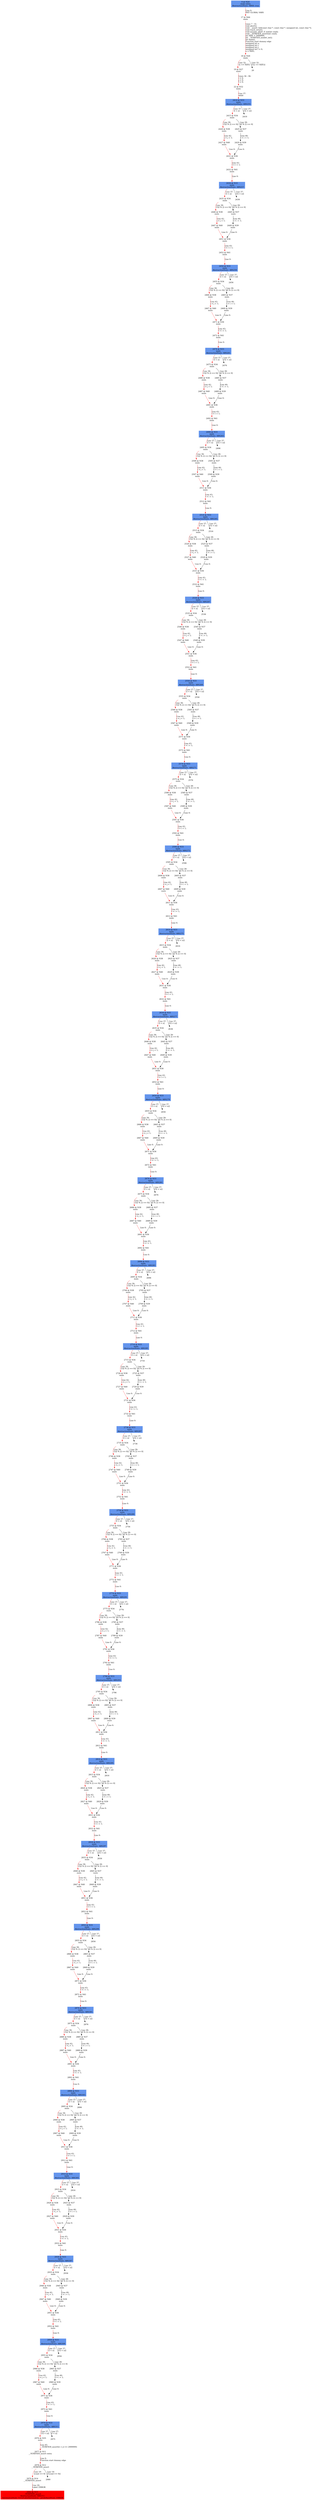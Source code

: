 digraph ARG {
node [style="filled" shape="box" color="white"]
0 [fillcolor="cornflowerblue" label="0 @ N20\nmain entry\nAbstractionState: ABS0: true\n" id="0"]
17 [label="17 @ N44\nmain\n" id="17"]
18 [label="18 @ N26\nmain\n" id="18"]
19 [label="19 @ N27\nmain\n" id="19"]
22 [label="22 @ N32\nmain\n" id="22"]
2414 [fillcolor="cornflowerblue" label="2414 @ N33\nmain\nAbstractionState: ABS255\n" id="2414"]
2415 [label="2415 @ N34\nmain\n" id="2415"]
2426 [label="2426 @ N38\nmain\n" id="2426"]
2427 [label="2427 @ N40\nmain\n" id="2427"]
2431 [label="2431 @ N36\nmain\n" id="2431"]
2432 [label="2432 @ N41\nmain\n" id="2432"]
2434 [fillcolor="cornflowerblue" label="2434 @ N33\nmain\nAbstractionState: ABS257\n" id="2434"]
2435 [label="2435 @ N34\nmain\n" id="2435"]
2446 [label="2446 @ N38\nmain\n" id="2446"]
2447 [label="2447 @ N40\nmain\n" id="2447"]
2451 [label="2451 @ N36\nmain\n" id="2451"]
2452 [label="2452 @ N41\nmain\n" id="2452"]
2454 [fillcolor="cornflowerblue" label="2454 @ N33\nmain\nAbstractionState: ABS259\n" id="2454"]
2455 [label="2455 @ N34\nmain\n" id="2455"]
2466 [label="2466 @ N38\nmain\n" id="2466"]
2467 [label="2467 @ N40\nmain\n" id="2467"]
2471 [label="2471 @ N36\nmain\n" id="2471"]
2472 [label="2472 @ N41\nmain\n" id="2472"]
2474 [fillcolor="cornflowerblue" label="2474 @ N33\nmain\nAbstractionState: ABS261\n" id="2474"]
2475 [label="2475 @ N34\nmain\n" id="2475"]
2486 [label="2486 @ N38\nmain\n" id="2486"]
2487 [label="2487 @ N40\nmain\n" id="2487"]
2491 [label="2491 @ N36\nmain\n" id="2491"]
2492 [label="2492 @ N41\nmain\n" id="2492"]
2494 [fillcolor="cornflowerblue" label="2494 @ N33\nmain\nAbstractionState: ABS263\n" id="2494"]
2495 [label="2495 @ N34\nmain\n" id="2495"]
2506 [label="2506 @ N38\nmain\n" id="2506"]
2507 [label="2507 @ N40\nmain\n" id="2507"]
2511 [label="2511 @ N36\nmain\n" id="2511"]
2512 [label="2512 @ N41\nmain\n" id="2512"]
2514 [fillcolor="cornflowerblue" label="2514 @ N33\nmain\nAbstractionState: ABS265\n" id="2514"]
2515 [label="2515 @ N34\nmain\n" id="2515"]
2526 [label="2526 @ N38\nmain\n" id="2526"]
2527 [label="2527 @ N40\nmain\n" id="2527"]
2531 [label="2531 @ N36\nmain\n" id="2531"]
2532 [label="2532 @ N41\nmain\n" id="2532"]
2534 [fillcolor="cornflowerblue" label="2534 @ N33\nmain\nAbstractionState: ABS267\n" id="2534"]
2535 [label="2535 @ N34\nmain\n" id="2535"]
2546 [label="2546 @ N38\nmain\n" id="2546"]
2547 [label="2547 @ N40\nmain\n" id="2547"]
2551 [label="2551 @ N36\nmain\n" id="2551"]
2552 [label="2552 @ N41\nmain\n" id="2552"]
2554 [fillcolor="cornflowerblue" label="2554 @ N33\nmain\nAbstractionState: ABS269\n" id="2554"]
2555 [label="2555 @ N34\nmain\n" id="2555"]
2566 [label="2566 @ N38\nmain\n" id="2566"]
2567 [label="2567 @ N40\nmain\n" id="2567"]
2571 [label="2571 @ N36\nmain\n" id="2571"]
2572 [label="2572 @ N41\nmain\n" id="2572"]
2574 [fillcolor="cornflowerblue" label="2574 @ N33\nmain\nAbstractionState: ABS271\n" id="2574"]
2575 [label="2575 @ N34\nmain\n" id="2575"]
2586 [label="2586 @ N38\nmain\n" id="2586"]
2587 [label="2587 @ N40\nmain\n" id="2587"]
2591 [label="2591 @ N36\nmain\n" id="2591"]
2592 [label="2592 @ N41\nmain\n" id="2592"]
2594 [fillcolor="cornflowerblue" label="2594 @ N33\nmain\nAbstractionState: ABS273\n" id="2594"]
2595 [label="2595 @ N34\nmain\n" id="2595"]
2606 [label="2606 @ N38\nmain\n" id="2606"]
2607 [label="2607 @ N40\nmain\n" id="2607"]
2611 [label="2611 @ N36\nmain\n" id="2611"]
2612 [label="2612 @ N41\nmain\n" id="2612"]
2614 [fillcolor="cornflowerblue" label="2614 @ N33\nmain\nAbstractionState: ABS275\n" id="2614"]
2615 [label="2615 @ N34\nmain\n" id="2615"]
2626 [label="2626 @ N38\nmain\n" id="2626"]
2627 [label="2627 @ N40\nmain\n" id="2627"]
2631 [label="2631 @ N36\nmain\n" id="2631"]
2632 [label="2632 @ N41\nmain\n" id="2632"]
2634 [fillcolor="cornflowerblue" label="2634 @ N33\nmain\nAbstractionState: ABS277\n" id="2634"]
2635 [label="2635 @ N34\nmain\n" id="2635"]
2646 [label="2646 @ N38\nmain\n" id="2646"]
2647 [label="2647 @ N40\nmain\n" id="2647"]
2651 [label="2651 @ N36\nmain\n" id="2651"]
2652 [label="2652 @ N41\nmain\n" id="2652"]
2654 [fillcolor="cornflowerblue" label="2654 @ N33\nmain\nAbstractionState: ABS279\n" id="2654"]
2655 [label="2655 @ N34\nmain\n" id="2655"]
2666 [label="2666 @ N38\nmain\n" id="2666"]
2667 [label="2667 @ N40\nmain\n" id="2667"]
2671 [label="2671 @ N36\nmain\n" id="2671"]
2672 [label="2672 @ N41\nmain\n" id="2672"]
2674 [fillcolor="cornflowerblue" label="2674 @ N33\nmain\nAbstractionState: ABS281\n" id="2674"]
2675 [label="2675 @ N34\nmain\n" id="2675"]
2686 [label="2686 @ N38\nmain\n" id="2686"]
2687 [label="2687 @ N40\nmain\n" id="2687"]
2691 [label="2691 @ N36\nmain\n" id="2691"]
2692 [label="2692 @ N41\nmain\n" id="2692"]
2694 [fillcolor="cornflowerblue" label="2694 @ N33\nmain\nAbstractionState: ABS283\n" id="2694"]
2695 [label="2695 @ N34\nmain\n" id="2695"]
2706 [label="2706 @ N38\nmain\n" id="2706"]
2707 [label="2707 @ N40\nmain\n" id="2707"]
2711 [label="2711 @ N36\nmain\n" id="2711"]
2712 [label="2712 @ N41\nmain\n" id="2712"]
2714 [fillcolor="cornflowerblue" label="2714 @ N33\nmain\nAbstractionState: ABS285\n" id="2714"]
2715 [label="2715 @ N34\nmain\n" id="2715"]
2726 [label="2726 @ N38\nmain\n" id="2726"]
2727 [label="2727 @ N40\nmain\n" id="2727"]
2731 [label="2731 @ N36\nmain\n" id="2731"]
2732 [label="2732 @ N41\nmain\n" id="2732"]
2734 [fillcolor="cornflowerblue" label="2734 @ N33\nmain\nAbstractionState: ABS287\n" id="2734"]
2735 [label="2735 @ N34\nmain\n" id="2735"]
2746 [label="2746 @ N38\nmain\n" id="2746"]
2747 [label="2747 @ N40\nmain\n" id="2747"]
2751 [label="2751 @ N36\nmain\n" id="2751"]
2752 [label="2752 @ N41\nmain\n" id="2752"]
2754 [fillcolor="cornflowerblue" label="2754 @ N33\nmain\nAbstractionState: ABS289\n" id="2754"]
2755 [label="2755 @ N34\nmain\n" id="2755"]
2766 [label="2766 @ N38\nmain\n" id="2766"]
2767 [label="2767 @ N40\nmain\n" id="2767"]
2771 [label="2771 @ N36\nmain\n" id="2771"]
2772 [label="2772 @ N41\nmain\n" id="2772"]
2774 [fillcolor="cornflowerblue" label="2774 @ N33\nmain\nAbstractionState: ABS291\n" id="2774"]
2775 [label="2775 @ N34\nmain\n" id="2775"]
2786 [label="2786 @ N38\nmain\n" id="2786"]
2787 [label="2787 @ N40\nmain\n" id="2787"]
2791 [label="2791 @ N36\nmain\n" id="2791"]
2792 [label="2792 @ N41\nmain\n" id="2792"]
2794 [fillcolor="cornflowerblue" label="2794 @ N33\nmain\nAbstractionState: ABS293\n" id="2794"]
2795 [label="2795 @ N34\nmain\n" id="2795"]
2806 [label="2806 @ N38\nmain\n" id="2806"]
2807 [label="2807 @ N40\nmain\n" id="2807"]
2811 [label="2811 @ N36\nmain\n" id="2811"]
2812 [label="2812 @ N41\nmain\n" id="2812"]
2814 [fillcolor="cornflowerblue" label="2814 @ N33\nmain\nAbstractionState: ABS295\n" id="2814"]
2815 [label="2815 @ N34\nmain\n" id="2815"]
2826 [label="2826 @ N38\nmain\n" id="2826"]
2827 [label="2827 @ N40\nmain\n" id="2827"]
2831 [label="2831 @ N36\nmain\n" id="2831"]
2832 [label="2832 @ N41\nmain\n" id="2832"]
2834 [fillcolor="cornflowerblue" label="2834 @ N33\nmain\nAbstractionState: ABS297\n" id="2834"]
2835 [label="2835 @ N34\nmain\n" id="2835"]
2846 [label="2846 @ N38\nmain\n" id="2846"]
2847 [label="2847 @ N40\nmain\n" id="2847"]
2851 [label="2851 @ N36\nmain\n" id="2851"]
2852 [label="2852 @ N41\nmain\n" id="2852"]
2854 [fillcolor="cornflowerblue" label="2854 @ N33\nmain\nAbstractionState: ABS299\n" id="2854"]
2855 [label="2855 @ N34\nmain\n" id="2855"]
2866 [label="2866 @ N38\nmain\n" id="2866"]
2867 [label="2867 @ N40\nmain\n" id="2867"]
2871 [label="2871 @ N36\nmain\n" id="2871"]
2872 [label="2872 @ N41\nmain\n" id="2872"]
2874 [fillcolor="cornflowerblue" label="2874 @ N33\nmain\nAbstractionState: ABS301\n" id="2874"]
2875 [label="2875 @ N34\nmain\n" id="2875"]
2886 [label="2886 @ N38\nmain\n" id="2886"]
2887 [label="2887 @ N40\nmain\n" id="2887"]
2891 [label="2891 @ N36\nmain\n" id="2891"]
2892 [label="2892 @ N41\nmain\n" id="2892"]
2894 [fillcolor="cornflowerblue" label="2894 @ N33\nmain\nAbstractionState: ABS303\n" id="2894"]
2895 [label="2895 @ N34\nmain\n" id="2895"]
2906 [label="2906 @ N38\nmain\n" id="2906"]
2907 [label="2907 @ N40\nmain\n" id="2907"]
2911 [label="2911 @ N36\nmain\n" id="2911"]
2912 [label="2912 @ N41\nmain\n" id="2912"]
2914 [fillcolor="cornflowerblue" label="2914 @ N33\nmain\nAbstractionState: ABS305\n" id="2914"]
2915 [label="2915 @ N34\nmain\n" id="2915"]
2926 [label="2926 @ N38\nmain\n" id="2926"]
2927 [label="2927 @ N40\nmain\n" id="2927"]
2931 [label="2931 @ N36\nmain\n" id="2931"]
2932 [label="2932 @ N41\nmain\n" id="2932"]
2934 [fillcolor="cornflowerblue" label="2934 @ N33\nmain\nAbstractionState: ABS307\n" id="2934"]
2935 [label="2935 @ N34\nmain\n" id="2935"]
2946 [label="2946 @ N38\nmain\n" id="2946"]
2947 [label="2947 @ N40\nmain\n" id="2947"]
2951 [label="2951 @ N36\nmain\n" id="2951"]
2952 [label="2952 @ N41\nmain\n" id="2952"]
2954 [fillcolor="cornflowerblue" label="2954 @ N33\nmain\nAbstractionState: ABS309\n" id="2954"]
2955 [label="2955 @ N34\nmain\n" id="2955"]
2966 [label="2966 @ N38\nmain\n" id="2966"]
2967 [label="2967 @ N40\nmain\n" id="2967"]
2971 [label="2971 @ N36\nmain\n" id="2971"]
2972 [label="2972 @ N41\nmain\n" id="2972"]
2974 [fillcolor="cornflowerblue" label="2974 @ N33\nmain\nAbstractionState: ABS311\n" id="2974"]
2976 [label="2976 @ N35\nmain\n" id="2976"]
2977 [label="2977 @ N11\n__VERIFIER_assert entry\n" id="2977"]
2978 [label="2978 @ N12\n__VERIFIER_assert\n" id="2978"]
2979 [label="2979 @ N14\n__VERIFIER_assert\n" id="2979"]
2982 [fillcolor="red" label="2982 @ N15\n__VERIFIER_assert\nAbstractionState: ABS312\n AutomatonState: ErrorLabelAutomaton: _predefinedState_ERROR\n" id="2982"]
2965 [label="2965 @ N37\nmain\n" id="2965"]
2969 [label="2969 @ N39\nmain\n" id="2969"]
2945 [label="2945 @ N37\nmain\n" id="2945"]
2949 [label="2949 @ N39\nmain\n" id="2949"]
2925 [label="2925 @ N37\nmain\n" id="2925"]
2929 [label="2929 @ N39\nmain\n" id="2929"]
2905 [label="2905 @ N37\nmain\n" id="2905"]
2909 [label="2909 @ N39\nmain\n" id="2909"]
2885 [label="2885 @ N37\nmain\n" id="2885"]
2889 [label="2889 @ N39\nmain\n" id="2889"]
2865 [label="2865 @ N37\nmain\n" id="2865"]
2869 [label="2869 @ N39\nmain\n" id="2869"]
2845 [label="2845 @ N37\nmain\n" id="2845"]
2849 [label="2849 @ N39\nmain\n" id="2849"]
2825 [label="2825 @ N37\nmain\n" id="2825"]
2829 [label="2829 @ N39\nmain\n" id="2829"]
2805 [label="2805 @ N37\nmain\n" id="2805"]
2809 [label="2809 @ N39\nmain\n" id="2809"]
2785 [label="2785 @ N37\nmain\n" id="2785"]
2789 [label="2789 @ N39\nmain\n" id="2789"]
2765 [label="2765 @ N37\nmain\n" id="2765"]
2769 [label="2769 @ N39\nmain\n" id="2769"]
2745 [label="2745 @ N37\nmain\n" id="2745"]
2749 [label="2749 @ N39\nmain\n" id="2749"]
2725 [label="2725 @ N37\nmain\n" id="2725"]
2729 [label="2729 @ N39\nmain\n" id="2729"]
2705 [label="2705 @ N37\nmain\n" id="2705"]
2709 [label="2709 @ N39\nmain\n" id="2709"]
2685 [label="2685 @ N37\nmain\n" id="2685"]
2689 [label="2689 @ N39\nmain\n" id="2689"]
2665 [label="2665 @ N37\nmain\n" id="2665"]
2669 [label="2669 @ N39\nmain\n" id="2669"]
2645 [label="2645 @ N37\nmain\n" id="2645"]
2649 [label="2649 @ N39\nmain\n" id="2649"]
2625 [label="2625 @ N37\nmain\n" id="2625"]
2629 [label="2629 @ N39\nmain\n" id="2629"]
2605 [label="2605 @ N37\nmain\n" id="2605"]
2609 [label="2609 @ N39\nmain\n" id="2609"]
2585 [label="2585 @ N37\nmain\n" id="2585"]
2589 [label="2589 @ N39\nmain\n" id="2589"]
2565 [label="2565 @ N37\nmain\n" id="2565"]
2569 [label="2569 @ N39\nmain\n" id="2569"]
2545 [label="2545 @ N37\nmain\n" id="2545"]
2549 [label="2549 @ N39\nmain\n" id="2549"]
2525 [label="2525 @ N37\nmain\n" id="2525"]
2529 [label="2529 @ N39\nmain\n" id="2529"]
2505 [label="2505 @ N37\nmain\n" id="2505"]
2509 [label="2509 @ N39\nmain\n" id="2509"]
2485 [label="2485 @ N37\nmain\n" id="2485"]
2489 [label="2489 @ N39\nmain\n" id="2489"]
2465 [label="2465 @ N37\nmain\n" id="2465"]
2469 [label="2469 @ N39\nmain\n" id="2469"]
2445 [label="2445 @ N37\nmain\n" id="2445"]
2449 [label="2449 @ N39\nmain\n" id="2449"]
2425 [label="2425 @ N37\nmain\n" id="2425"]
2429 [label="2429 @ N39\nmain\n" id="2429"]
0 -> 17 [color="red" label="Line 0: \lINIT GLOBAL VARS\l" id="0 -> 17"]
17 -> 18 [color="red" label="Lines 7 - 31: \lvoid abort();\lvoid __assert_fail(const char *, const char *, unsigned int, const char *);\lvoid reach_error();\lvoid assume_abort_if_not(int cond);\lvoid __VERIFIER_assert(int cond);\lint SIZE = 2000000;\lint __VERIFIER_nondet_int();\lint main();\lFunction start dummy edge\lunsigned int n;\lunsigned int i;\lunsigned int j;\lunsigned int l = 0;\ln = SIZE;\l" id="17 -> 18"]
18 -> 19 [color="red" label="Line 32: \l[n <= SIZE]\l" id="18 -> 19"]
18 -> 20 [label="Line 32: \l[!(n <= SIZE)]\l" id="18 -> 20"]
19 -> 22 [color="red" label="Lines 34 - 36: \li = 0;\lj = 0;\ll = 0;\l" id="19 -> 22"]
22 -> 2414 [color="red" label="Line 37: \lwhile\l" id="22 -> 2414"]
2414 -> 2415 [color="red" label="Line 37: \l[l < n]\l" id="2414 -> 2415"]
2414 -> 2416 [label="Line 37: \l[!(l < n)]\l" id="2414 -> 2416"]
2415 -> 2425 [label="Line 39: \l[(l % 2) == 0]\l" id="2415 -> 2425"]
2415 -> 2426 [color="red" label="Line 39: \l[!((l % 2) == 0)]\l" id="2415 -> 2426"]
2426 -> 2427 [color="red" label="Line 42: \lj = j + 1;\l" id="2426 -> 2427"]
2427 -> 2431 [color="red" label="Line 0: \l\l" id="2427 -> 2431"]
2431 -> 2432 [color="red" label="Line 43: \ll = l + 1;\l" id="2431 -> 2432"]
2432 -> 2434 [color="red" label="Line 0: \l\l" id="2432 -> 2434"]
2434 -> 2435 [color="red" label="Line 37: \l[l < n]\l" id="2434 -> 2435"]
2434 -> 2436 [label="Line 37: \l[!(l < n)]\l" id="2434 -> 2436"]
2435 -> 2445 [label="Line 39: \l[(l % 2) == 0]\l" id="2435 -> 2445"]
2435 -> 2446 [color="red" label="Line 39: \l[!((l % 2) == 0)]\l" id="2435 -> 2446"]
2446 -> 2447 [color="red" label="Line 42: \lj = j + 1;\l" id="2446 -> 2447"]
2447 -> 2451 [color="red" label="Line 0: \l\l" id="2447 -> 2451"]
2451 -> 2452 [color="red" label="Line 43: \ll = l + 1;\l" id="2451 -> 2452"]
2452 -> 2454 [color="red" label="Line 0: \l\l" id="2452 -> 2454"]
2454 -> 2455 [color="red" label="Line 37: \l[l < n]\l" id="2454 -> 2455"]
2454 -> 2456 [label="Line 37: \l[!(l < n)]\l" id="2454 -> 2456"]
2455 -> 2465 [label="Line 39: \l[(l % 2) == 0]\l" id="2455 -> 2465"]
2455 -> 2466 [color="red" label="Line 39: \l[!((l % 2) == 0)]\l" id="2455 -> 2466"]
2466 -> 2467 [color="red" label="Line 42: \lj = j + 1;\l" id="2466 -> 2467"]
2467 -> 2471 [color="red" label="Line 0: \l\l" id="2467 -> 2471"]
2471 -> 2472 [color="red" label="Line 43: \ll = l + 1;\l" id="2471 -> 2472"]
2472 -> 2474 [color="red" label="Line 0: \l\l" id="2472 -> 2474"]
2474 -> 2475 [color="red" label="Line 37: \l[l < n]\l" id="2474 -> 2475"]
2474 -> 2476 [label="Line 37: \l[!(l < n)]\l" id="2474 -> 2476"]
2475 -> 2485 [label="Line 39: \l[(l % 2) == 0]\l" id="2475 -> 2485"]
2475 -> 2486 [color="red" label="Line 39: \l[!((l % 2) == 0)]\l" id="2475 -> 2486"]
2486 -> 2487 [color="red" label="Line 42: \lj = j + 1;\l" id="2486 -> 2487"]
2487 -> 2491 [color="red" label="Line 0: \l\l" id="2487 -> 2491"]
2491 -> 2492 [color="red" label="Line 43: \ll = l + 1;\l" id="2491 -> 2492"]
2492 -> 2494 [color="red" label="Line 0: \l\l" id="2492 -> 2494"]
2494 -> 2495 [color="red" label="Line 37: \l[l < n]\l" id="2494 -> 2495"]
2494 -> 2496 [label="Line 37: \l[!(l < n)]\l" id="2494 -> 2496"]
2495 -> 2505 [label="Line 39: \l[(l % 2) == 0]\l" id="2495 -> 2505"]
2495 -> 2506 [color="red" label="Line 39: \l[!((l % 2) == 0)]\l" id="2495 -> 2506"]
2506 -> 2507 [color="red" label="Line 42: \lj = j + 1;\l" id="2506 -> 2507"]
2507 -> 2511 [color="red" label="Line 0: \l\l" id="2507 -> 2511"]
2511 -> 2512 [color="red" label="Line 43: \ll = l + 1;\l" id="2511 -> 2512"]
2512 -> 2514 [color="red" label="Line 0: \l\l" id="2512 -> 2514"]
2514 -> 2515 [color="red" label="Line 37: \l[l < n]\l" id="2514 -> 2515"]
2514 -> 2516 [label="Line 37: \l[!(l < n)]\l" id="2514 -> 2516"]
2515 -> 2525 [label="Line 39: \l[(l % 2) == 0]\l" id="2515 -> 2525"]
2515 -> 2526 [color="red" label="Line 39: \l[!((l % 2) == 0)]\l" id="2515 -> 2526"]
2526 -> 2527 [color="red" label="Line 42: \lj = j + 1;\l" id="2526 -> 2527"]
2527 -> 2531 [color="red" label="Line 0: \l\l" id="2527 -> 2531"]
2531 -> 2532 [color="red" label="Line 43: \ll = l + 1;\l" id="2531 -> 2532"]
2532 -> 2534 [color="red" label="Line 0: \l\l" id="2532 -> 2534"]
2534 -> 2535 [color="red" label="Line 37: \l[l < n]\l" id="2534 -> 2535"]
2534 -> 2536 [label="Line 37: \l[!(l < n)]\l" id="2534 -> 2536"]
2535 -> 2545 [label="Line 39: \l[(l % 2) == 0]\l" id="2535 -> 2545"]
2535 -> 2546 [color="red" label="Line 39: \l[!((l % 2) == 0)]\l" id="2535 -> 2546"]
2546 -> 2547 [color="red" label="Line 42: \lj = j + 1;\l" id="2546 -> 2547"]
2547 -> 2551 [color="red" label="Line 0: \l\l" id="2547 -> 2551"]
2551 -> 2552 [color="red" label="Line 43: \ll = l + 1;\l" id="2551 -> 2552"]
2552 -> 2554 [color="red" label="Line 0: \l\l" id="2552 -> 2554"]
2554 -> 2555 [color="red" label="Line 37: \l[l < n]\l" id="2554 -> 2555"]
2554 -> 2556 [label="Line 37: \l[!(l < n)]\l" id="2554 -> 2556"]
2555 -> 2565 [label="Line 39: \l[(l % 2) == 0]\l" id="2555 -> 2565"]
2555 -> 2566 [color="red" label="Line 39: \l[!((l % 2) == 0)]\l" id="2555 -> 2566"]
2566 -> 2567 [color="red" label="Line 42: \lj = j + 1;\l" id="2566 -> 2567"]
2567 -> 2571 [color="red" label="Line 0: \l\l" id="2567 -> 2571"]
2571 -> 2572 [color="red" label="Line 43: \ll = l + 1;\l" id="2571 -> 2572"]
2572 -> 2574 [color="red" label="Line 0: \l\l" id="2572 -> 2574"]
2574 -> 2575 [color="red" label="Line 37: \l[l < n]\l" id="2574 -> 2575"]
2574 -> 2576 [label="Line 37: \l[!(l < n)]\l" id="2574 -> 2576"]
2575 -> 2585 [label="Line 39: \l[(l % 2) == 0]\l" id="2575 -> 2585"]
2575 -> 2586 [color="red" label="Line 39: \l[!((l % 2) == 0)]\l" id="2575 -> 2586"]
2586 -> 2587 [color="red" label="Line 42: \lj = j + 1;\l" id="2586 -> 2587"]
2587 -> 2591 [color="red" label="Line 0: \l\l" id="2587 -> 2591"]
2591 -> 2592 [color="red" label="Line 43: \ll = l + 1;\l" id="2591 -> 2592"]
2592 -> 2594 [color="red" label="Line 0: \l\l" id="2592 -> 2594"]
2594 -> 2595 [color="red" label="Line 37: \l[l < n]\l" id="2594 -> 2595"]
2594 -> 2596 [label="Line 37: \l[!(l < n)]\l" id="2594 -> 2596"]
2595 -> 2605 [label="Line 39: \l[(l % 2) == 0]\l" id="2595 -> 2605"]
2595 -> 2606 [color="red" label="Line 39: \l[!((l % 2) == 0)]\l" id="2595 -> 2606"]
2606 -> 2607 [color="red" label="Line 42: \lj = j + 1;\l" id="2606 -> 2607"]
2607 -> 2611 [color="red" label="Line 0: \l\l" id="2607 -> 2611"]
2611 -> 2612 [color="red" label="Line 43: \ll = l + 1;\l" id="2611 -> 2612"]
2612 -> 2614 [color="red" label="Line 0: \l\l" id="2612 -> 2614"]
2614 -> 2615 [color="red" label="Line 37: \l[l < n]\l" id="2614 -> 2615"]
2614 -> 2616 [label="Line 37: \l[!(l < n)]\l" id="2614 -> 2616"]
2615 -> 2625 [label="Line 39: \l[(l % 2) == 0]\l" id="2615 -> 2625"]
2615 -> 2626 [color="red" label="Line 39: \l[!((l % 2) == 0)]\l" id="2615 -> 2626"]
2626 -> 2627 [color="red" label="Line 42: \lj = j + 1;\l" id="2626 -> 2627"]
2627 -> 2631 [color="red" label="Line 0: \l\l" id="2627 -> 2631"]
2631 -> 2632 [color="red" label="Line 43: \ll = l + 1;\l" id="2631 -> 2632"]
2632 -> 2634 [color="red" label="Line 0: \l\l" id="2632 -> 2634"]
2634 -> 2635 [color="red" label="Line 37: \l[l < n]\l" id="2634 -> 2635"]
2634 -> 2636 [label="Line 37: \l[!(l < n)]\l" id="2634 -> 2636"]
2635 -> 2645 [label="Line 39: \l[(l % 2) == 0]\l" id="2635 -> 2645"]
2635 -> 2646 [color="red" label="Line 39: \l[!((l % 2) == 0)]\l" id="2635 -> 2646"]
2646 -> 2647 [color="red" label="Line 42: \lj = j + 1;\l" id="2646 -> 2647"]
2647 -> 2651 [color="red" label="Line 0: \l\l" id="2647 -> 2651"]
2651 -> 2652 [color="red" label="Line 43: \ll = l + 1;\l" id="2651 -> 2652"]
2652 -> 2654 [color="red" label="Line 0: \l\l" id="2652 -> 2654"]
2654 -> 2655 [color="red" label="Line 37: \l[l < n]\l" id="2654 -> 2655"]
2654 -> 2656 [label="Line 37: \l[!(l < n)]\l" id="2654 -> 2656"]
2655 -> 2665 [label="Line 39: \l[(l % 2) == 0]\l" id="2655 -> 2665"]
2655 -> 2666 [color="red" label="Line 39: \l[!((l % 2) == 0)]\l" id="2655 -> 2666"]
2666 -> 2667 [color="red" label="Line 42: \lj = j + 1;\l" id="2666 -> 2667"]
2667 -> 2671 [color="red" label="Line 0: \l\l" id="2667 -> 2671"]
2671 -> 2672 [color="red" label="Line 43: \ll = l + 1;\l" id="2671 -> 2672"]
2672 -> 2674 [color="red" label="Line 0: \l\l" id="2672 -> 2674"]
2674 -> 2675 [color="red" label="Line 37: \l[l < n]\l" id="2674 -> 2675"]
2674 -> 2676 [label="Line 37: \l[!(l < n)]\l" id="2674 -> 2676"]
2675 -> 2685 [label="Line 39: \l[(l % 2) == 0]\l" id="2675 -> 2685"]
2675 -> 2686 [color="red" label="Line 39: \l[!((l % 2) == 0)]\l" id="2675 -> 2686"]
2686 -> 2687 [color="red" label="Line 42: \lj = j + 1;\l" id="2686 -> 2687"]
2687 -> 2691 [color="red" label="Line 0: \l\l" id="2687 -> 2691"]
2691 -> 2692 [color="red" label="Line 43: \ll = l + 1;\l" id="2691 -> 2692"]
2692 -> 2694 [color="red" label="Line 0: \l\l" id="2692 -> 2694"]
2694 -> 2695 [color="red" label="Line 37: \l[l < n]\l" id="2694 -> 2695"]
2694 -> 2696 [label="Line 37: \l[!(l < n)]\l" id="2694 -> 2696"]
2695 -> 2705 [label="Line 39: \l[(l % 2) == 0]\l" id="2695 -> 2705"]
2695 -> 2706 [color="red" label="Line 39: \l[!((l % 2) == 0)]\l" id="2695 -> 2706"]
2706 -> 2707 [color="red" label="Line 42: \lj = j + 1;\l" id="2706 -> 2707"]
2707 -> 2711 [color="red" label="Line 0: \l\l" id="2707 -> 2711"]
2711 -> 2712 [color="red" label="Line 43: \ll = l + 1;\l" id="2711 -> 2712"]
2712 -> 2714 [color="red" label="Line 0: \l\l" id="2712 -> 2714"]
2714 -> 2715 [color="red" label="Line 37: \l[l < n]\l" id="2714 -> 2715"]
2714 -> 2716 [label="Line 37: \l[!(l < n)]\l" id="2714 -> 2716"]
2715 -> 2725 [label="Line 39: \l[(l % 2) == 0]\l" id="2715 -> 2725"]
2715 -> 2726 [color="red" label="Line 39: \l[!((l % 2) == 0)]\l" id="2715 -> 2726"]
2726 -> 2727 [color="red" label="Line 42: \lj = j + 1;\l" id="2726 -> 2727"]
2727 -> 2731 [color="red" label="Line 0: \l\l" id="2727 -> 2731"]
2731 -> 2732 [color="red" label="Line 43: \ll = l + 1;\l" id="2731 -> 2732"]
2732 -> 2734 [color="red" label="Line 0: \l\l" id="2732 -> 2734"]
2734 -> 2735 [color="red" label="Line 37: \l[l < n]\l" id="2734 -> 2735"]
2734 -> 2736 [label="Line 37: \l[!(l < n)]\l" id="2734 -> 2736"]
2735 -> 2745 [label="Line 39: \l[(l % 2) == 0]\l" id="2735 -> 2745"]
2735 -> 2746 [color="red" label="Line 39: \l[!((l % 2) == 0)]\l" id="2735 -> 2746"]
2746 -> 2747 [color="red" label="Line 42: \lj = j + 1;\l" id="2746 -> 2747"]
2747 -> 2751 [color="red" label="Line 0: \l\l" id="2747 -> 2751"]
2751 -> 2752 [color="red" label="Line 43: \ll = l + 1;\l" id="2751 -> 2752"]
2752 -> 2754 [color="red" label="Line 0: \l\l" id="2752 -> 2754"]
2754 -> 2755 [color="red" label="Line 37: \l[l < n]\l" id="2754 -> 2755"]
2754 -> 2756 [label="Line 37: \l[!(l < n)]\l" id="2754 -> 2756"]
2755 -> 2765 [label="Line 39: \l[(l % 2) == 0]\l" id="2755 -> 2765"]
2755 -> 2766 [color="red" label="Line 39: \l[!((l % 2) == 0)]\l" id="2755 -> 2766"]
2766 -> 2767 [color="red" label="Line 42: \lj = j + 1;\l" id="2766 -> 2767"]
2767 -> 2771 [color="red" label="Line 0: \l\l" id="2767 -> 2771"]
2771 -> 2772 [color="red" label="Line 43: \ll = l + 1;\l" id="2771 -> 2772"]
2772 -> 2774 [color="red" label="Line 0: \l\l" id="2772 -> 2774"]
2774 -> 2775 [color="red" label="Line 37: \l[l < n]\l" id="2774 -> 2775"]
2774 -> 2776 [label="Line 37: \l[!(l < n)]\l" id="2774 -> 2776"]
2775 -> 2785 [label="Line 39: \l[(l % 2) == 0]\l" id="2775 -> 2785"]
2775 -> 2786 [color="red" label="Line 39: \l[!((l % 2) == 0)]\l" id="2775 -> 2786"]
2786 -> 2787 [color="red" label="Line 42: \lj = j + 1;\l" id="2786 -> 2787"]
2787 -> 2791 [color="red" label="Line 0: \l\l" id="2787 -> 2791"]
2791 -> 2792 [color="red" label="Line 43: \ll = l + 1;\l" id="2791 -> 2792"]
2792 -> 2794 [color="red" label="Line 0: \l\l" id="2792 -> 2794"]
2794 -> 2795 [color="red" label="Line 37: \l[l < n]\l" id="2794 -> 2795"]
2794 -> 2796 [label="Line 37: \l[!(l < n)]\l" id="2794 -> 2796"]
2795 -> 2805 [label="Line 39: \l[(l % 2) == 0]\l" id="2795 -> 2805"]
2795 -> 2806 [color="red" label="Line 39: \l[!((l % 2) == 0)]\l" id="2795 -> 2806"]
2806 -> 2807 [color="red" label="Line 42: \lj = j + 1;\l" id="2806 -> 2807"]
2807 -> 2811 [color="red" label="Line 0: \l\l" id="2807 -> 2811"]
2811 -> 2812 [color="red" label="Line 43: \ll = l + 1;\l" id="2811 -> 2812"]
2812 -> 2814 [color="red" label="Line 0: \l\l" id="2812 -> 2814"]
2814 -> 2815 [color="red" label="Line 37: \l[l < n]\l" id="2814 -> 2815"]
2814 -> 2816 [label="Line 37: \l[!(l < n)]\l" id="2814 -> 2816"]
2815 -> 2825 [label="Line 39: \l[(l % 2) == 0]\l" id="2815 -> 2825"]
2815 -> 2826 [color="red" label="Line 39: \l[!((l % 2) == 0)]\l" id="2815 -> 2826"]
2826 -> 2827 [color="red" label="Line 42: \lj = j + 1;\l" id="2826 -> 2827"]
2827 -> 2831 [color="red" label="Line 0: \l\l" id="2827 -> 2831"]
2831 -> 2832 [color="red" label="Line 43: \ll = l + 1;\l" id="2831 -> 2832"]
2832 -> 2834 [color="red" label="Line 0: \l\l" id="2832 -> 2834"]
2834 -> 2835 [color="red" label="Line 37: \l[l < n]\l" id="2834 -> 2835"]
2834 -> 2836 [label="Line 37: \l[!(l < n)]\l" id="2834 -> 2836"]
2835 -> 2845 [label="Line 39: \l[(l % 2) == 0]\l" id="2835 -> 2845"]
2835 -> 2846 [color="red" label="Line 39: \l[!((l % 2) == 0)]\l" id="2835 -> 2846"]
2846 -> 2847 [color="red" label="Line 42: \lj = j + 1;\l" id="2846 -> 2847"]
2847 -> 2851 [color="red" label="Line 0: \l\l" id="2847 -> 2851"]
2851 -> 2852 [color="red" label="Line 43: \ll = l + 1;\l" id="2851 -> 2852"]
2852 -> 2854 [color="red" label="Line 0: \l\l" id="2852 -> 2854"]
2854 -> 2855 [color="red" label="Line 37: \l[l < n]\l" id="2854 -> 2855"]
2854 -> 2856 [label="Line 37: \l[!(l < n)]\l" id="2854 -> 2856"]
2855 -> 2865 [label="Line 39: \l[(l % 2) == 0]\l" id="2855 -> 2865"]
2855 -> 2866 [color="red" label="Line 39: \l[!((l % 2) == 0)]\l" id="2855 -> 2866"]
2866 -> 2867 [color="red" label="Line 42: \lj = j + 1;\l" id="2866 -> 2867"]
2867 -> 2871 [color="red" label="Line 0: \l\l" id="2867 -> 2871"]
2871 -> 2872 [color="red" label="Line 43: \ll = l + 1;\l" id="2871 -> 2872"]
2872 -> 2874 [color="red" label="Line 0: \l\l" id="2872 -> 2874"]
2874 -> 2875 [color="red" label="Line 37: \l[l < n]\l" id="2874 -> 2875"]
2874 -> 2876 [label="Line 37: \l[!(l < n)]\l" id="2874 -> 2876"]
2875 -> 2885 [label="Line 39: \l[(l % 2) == 0]\l" id="2875 -> 2885"]
2875 -> 2886 [color="red" label="Line 39: \l[!((l % 2) == 0)]\l" id="2875 -> 2886"]
2886 -> 2887 [color="red" label="Line 42: \lj = j + 1;\l" id="2886 -> 2887"]
2887 -> 2891 [color="red" label="Line 0: \l\l" id="2887 -> 2891"]
2891 -> 2892 [color="red" label="Line 43: \ll = l + 1;\l" id="2891 -> 2892"]
2892 -> 2894 [color="red" label="Line 0: \l\l" id="2892 -> 2894"]
2894 -> 2895 [color="red" label="Line 37: \l[l < n]\l" id="2894 -> 2895"]
2894 -> 2896 [label="Line 37: \l[!(l < n)]\l" id="2894 -> 2896"]
2895 -> 2905 [label="Line 39: \l[(l % 2) == 0]\l" id="2895 -> 2905"]
2895 -> 2906 [color="red" label="Line 39: \l[!((l % 2) == 0)]\l" id="2895 -> 2906"]
2906 -> 2907 [color="red" label="Line 42: \lj = j + 1;\l" id="2906 -> 2907"]
2907 -> 2911 [color="red" label="Line 0: \l\l" id="2907 -> 2911"]
2911 -> 2912 [color="red" label="Line 43: \ll = l + 1;\l" id="2911 -> 2912"]
2912 -> 2914 [color="red" label="Line 0: \l\l" id="2912 -> 2914"]
2914 -> 2915 [color="red" label="Line 37: \l[l < n]\l" id="2914 -> 2915"]
2914 -> 2916 [label="Line 37: \l[!(l < n)]\l" id="2914 -> 2916"]
2915 -> 2925 [label="Line 39: \l[(l % 2) == 0]\l" id="2915 -> 2925"]
2915 -> 2926 [color="red" label="Line 39: \l[!((l % 2) == 0)]\l" id="2915 -> 2926"]
2926 -> 2927 [color="red" label="Line 42: \lj = j + 1;\l" id="2926 -> 2927"]
2927 -> 2931 [color="red" label="Line 0: \l\l" id="2927 -> 2931"]
2931 -> 2932 [color="red" label="Line 43: \ll = l + 1;\l" id="2931 -> 2932"]
2932 -> 2934 [color="red" label="Line 0: \l\l" id="2932 -> 2934"]
2934 -> 2935 [color="red" label="Line 37: \l[l < n]\l" id="2934 -> 2935"]
2934 -> 2936 [label="Line 37: \l[!(l < n)]\l" id="2934 -> 2936"]
2935 -> 2945 [label="Line 39: \l[(l % 2) == 0]\l" id="2935 -> 2945"]
2935 -> 2946 [color="red" label="Line 39: \l[!((l % 2) == 0)]\l" id="2935 -> 2946"]
2946 -> 2947 [color="red" label="Line 42: \lj = j + 1;\l" id="2946 -> 2947"]
2947 -> 2951 [color="red" label="Line 0: \l\l" id="2947 -> 2951"]
2951 -> 2952 [color="red" label="Line 43: \ll = l + 1;\l" id="2951 -> 2952"]
2952 -> 2954 [color="red" label="Line 0: \l\l" id="2952 -> 2954"]
2954 -> 2955 [color="red" label="Line 37: \l[l < n]\l" id="2954 -> 2955"]
2954 -> 2956 [label="Line 37: \l[!(l < n)]\l" id="2954 -> 2956"]
2955 -> 2965 [label="Line 39: \l[(l % 2) == 0]\l" id="2955 -> 2965"]
2955 -> 2966 [color="red" label="Line 39: \l[!((l % 2) == 0)]\l" id="2955 -> 2966"]
2966 -> 2967 [color="red" label="Line 42: \lj = j + 1;\l" id="2966 -> 2967"]
2967 -> 2971 [color="red" label="Line 0: \l\l" id="2967 -> 2971"]
2971 -> 2972 [color="red" label="Line 43: \ll = l + 1;\l" id="2971 -> 2972"]
2972 -> 2974 [color="red" label="Line 0: \l\l" id="2972 -> 2974"]
2974 -> 2975 [label="Line 37: \l[l < n]\l" id="2974 -> 2975"]
2974 -> 2976 [color="red" label="Line 37: \l[!(l < n)]\l" id="2974 -> 2976"]
2976 -> 2977 [color="red" label="Line 45: \l__VERIFIER_assert((i + j) == 2000000)\l" id="2976 -> 2977"]
2977 -> 2978 [color="red" label="Line 0: \lFunction start dummy edge\l" id="2977 -> 2978"]
2978 -> 2979 [color="red" label="Line 19: \l[cond == 0]\l" id="2978 -> 2979"]
2978 -> 2980 [label="Line 19: \l[!(cond == 0)]\l" id="2978 -> 2980"]
2979 -> 2982 [color="red" label="Line 20: \lLabel: ERROR\l" id="2979 -> 2982"]
2965 -> 2969 [label="Line 40: \li = i + 1;\l" id="2965 -> 2969"]
2969 -> 2971 [label="Line 0: \l\l" id="2969 -> 2971"]
2945 -> 2949 [label="Line 40: \li = i + 1;\l" id="2945 -> 2949"]
2949 -> 2951 [label="Line 0: \l\l" id="2949 -> 2951"]
2925 -> 2929 [label="Line 40: \li = i + 1;\l" id="2925 -> 2929"]
2929 -> 2931 [label="Line 0: \l\l" id="2929 -> 2931"]
2905 -> 2909 [label="Line 40: \li = i + 1;\l" id="2905 -> 2909"]
2909 -> 2911 [label="Line 0: \l\l" id="2909 -> 2911"]
2885 -> 2889 [label="Line 40: \li = i + 1;\l" id="2885 -> 2889"]
2889 -> 2891 [label="Line 0: \l\l" id="2889 -> 2891"]
2865 -> 2869 [label="Line 40: \li = i + 1;\l" id="2865 -> 2869"]
2869 -> 2871 [label="Line 0: \l\l" id="2869 -> 2871"]
2845 -> 2849 [label="Line 40: \li = i + 1;\l" id="2845 -> 2849"]
2849 -> 2851 [label="Line 0: \l\l" id="2849 -> 2851"]
2825 -> 2829 [label="Line 40: \li = i + 1;\l" id="2825 -> 2829"]
2829 -> 2831 [label="Line 0: \l\l" id="2829 -> 2831"]
2805 -> 2809 [label="Line 40: \li = i + 1;\l" id="2805 -> 2809"]
2809 -> 2811 [label="Line 0: \l\l" id="2809 -> 2811"]
2785 -> 2789 [label="Line 40: \li = i + 1;\l" id="2785 -> 2789"]
2789 -> 2791 [label="Line 0: \l\l" id="2789 -> 2791"]
2765 -> 2769 [label="Line 40: \li = i + 1;\l" id="2765 -> 2769"]
2769 -> 2771 [label="Line 0: \l\l" id="2769 -> 2771"]
2745 -> 2749 [label="Line 40: \li = i + 1;\l" id="2745 -> 2749"]
2749 -> 2751 [label="Line 0: \l\l" id="2749 -> 2751"]
2725 -> 2729 [label="Line 40: \li = i + 1;\l" id="2725 -> 2729"]
2729 -> 2731 [label="Line 0: \l\l" id="2729 -> 2731"]
2705 -> 2709 [label="Line 40: \li = i + 1;\l" id="2705 -> 2709"]
2709 -> 2711 [label="Line 0: \l\l" id="2709 -> 2711"]
2685 -> 2689 [label="Line 40: \li = i + 1;\l" id="2685 -> 2689"]
2689 -> 2691 [label="Line 0: \l\l" id="2689 -> 2691"]
2665 -> 2669 [label="Line 40: \li = i + 1;\l" id="2665 -> 2669"]
2669 -> 2671 [label="Line 0: \l\l" id="2669 -> 2671"]
2645 -> 2649 [label="Line 40: \li = i + 1;\l" id="2645 -> 2649"]
2649 -> 2651 [label="Line 0: \l\l" id="2649 -> 2651"]
2625 -> 2629 [label="Line 40: \li = i + 1;\l" id="2625 -> 2629"]
2629 -> 2631 [label="Line 0: \l\l" id="2629 -> 2631"]
2605 -> 2609 [label="Line 40: \li = i + 1;\l" id="2605 -> 2609"]
2609 -> 2611 [label="Line 0: \l\l" id="2609 -> 2611"]
2585 -> 2589 [label="Line 40: \li = i + 1;\l" id="2585 -> 2589"]
2589 -> 2591 [label="Line 0: \l\l" id="2589 -> 2591"]
2565 -> 2569 [label="Line 40: \li = i + 1;\l" id="2565 -> 2569"]
2569 -> 2571 [label="Line 0: \l\l" id="2569 -> 2571"]
2545 -> 2549 [label="Line 40: \li = i + 1;\l" id="2545 -> 2549"]
2549 -> 2551 [label="Line 0: \l\l" id="2549 -> 2551"]
2525 -> 2529 [label="Line 40: \li = i + 1;\l" id="2525 -> 2529"]
2529 -> 2531 [label="Line 0: \l\l" id="2529 -> 2531"]
2505 -> 2509 [label="Line 40: \li = i + 1;\l" id="2505 -> 2509"]
2509 -> 2511 [label="Line 0: \l\l" id="2509 -> 2511"]
2485 -> 2489 [label="Line 40: \li = i + 1;\l" id="2485 -> 2489"]
2489 -> 2491 [label="Line 0: \l\l" id="2489 -> 2491"]
2465 -> 2469 [label="Line 40: \li = i + 1;\l" id="2465 -> 2469"]
2469 -> 2471 [label="Line 0: \l\l" id="2469 -> 2471"]
2445 -> 2449 [label="Line 40: \li = i + 1;\l" id="2445 -> 2449"]
2449 -> 2451 [label="Line 0: \l\l" id="2449 -> 2451"]
2425 -> 2429 [label="Line 40: \li = i + 1;\l" id="2425 -> 2429"]
2429 -> 2431 [label="Line 0: \l\l" id="2429 -> 2431"]
}
